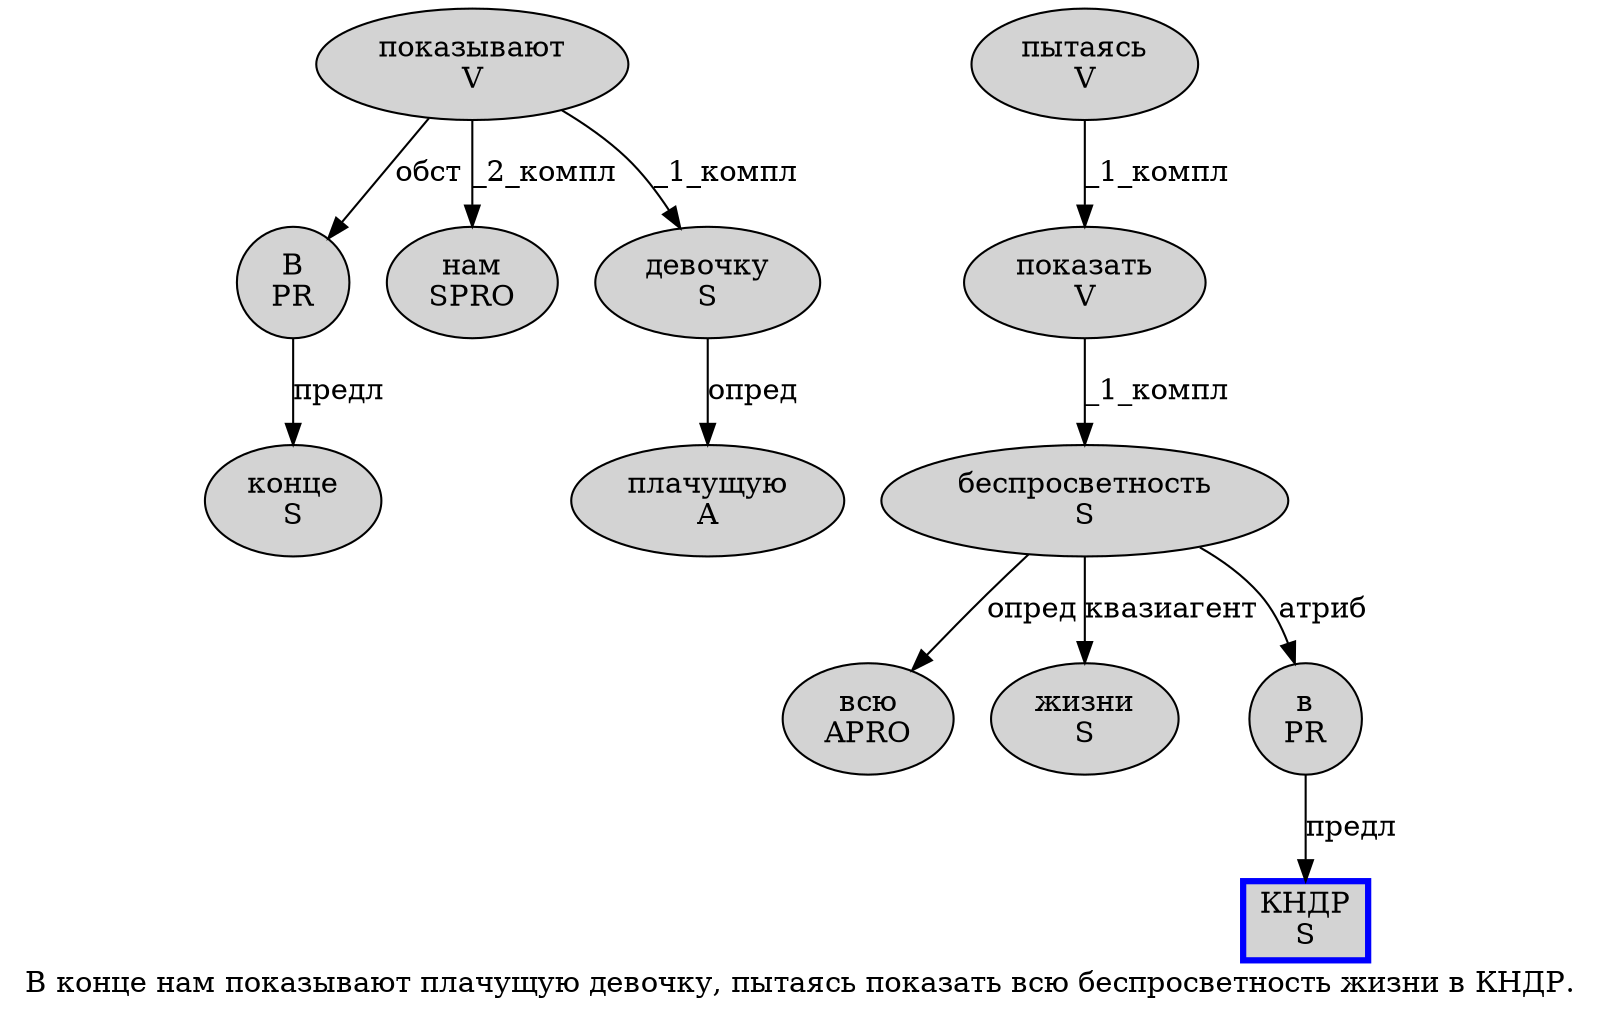 digraph SENTENCE_2467 {
	graph [label="В конце нам показывают плачущую девочку, пытаясь показать всю беспросветность жизни в КНДР."]
	node [style=filled]
		0 [label="В
PR" color="" fillcolor=lightgray penwidth=1 shape=ellipse]
		1 [label="конце
S" color="" fillcolor=lightgray penwidth=1 shape=ellipse]
		2 [label="нам
SPRO" color="" fillcolor=lightgray penwidth=1 shape=ellipse]
		3 [label="показывают
V" color="" fillcolor=lightgray penwidth=1 shape=ellipse]
		4 [label="плачущую
A" color="" fillcolor=lightgray penwidth=1 shape=ellipse]
		5 [label="девочку
S" color="" fillcolor=lightgray penwidth=1 shape=ellipse]
		7 [label="пытаясь
V" color="" fillcolor=lightgray penwidth=1 shape=ellipse]
		8 [label="показать
V" color="" fillcolor=lightgray penwidth=1 shape=ellipse]
		9 [label="всю
APRO" color="" fillcolor=lightgray penwidth=1 shape=ellipse]
		10 [label="беспросветность
S" color="" fillcolor=lightgray penwidth=1 shape=ellipse]
		11 [label="жизни
S" color="" fillcolor=lightgray penwidth=1 shape=ellipse]
		12 [label="в
PR" color="" fillcolor=lightgray penwidth=1 shape=ellipse]
		13 [label="КНДР
S" color=blue fillcolor=lightgray penwidth=3 shape=box]
			10 -> 9 [label="опред"]
			10 -> 11 [label="квазиагент"]
			10 -> 12 [label="атриб"]
			7 -> 8 [label="_1_компл"]
			12 -> 13 [label="предл"]
			3 -> 0 [label="обст"]
			3 -> 2 [label="_2_компл"]
			3 -> 5 [label="_1_компл"]
			0 -> 1 [label="предл"]
			5 -> 4 [label="опред"]
			8 -> 10 [label="_1_компл"]
}